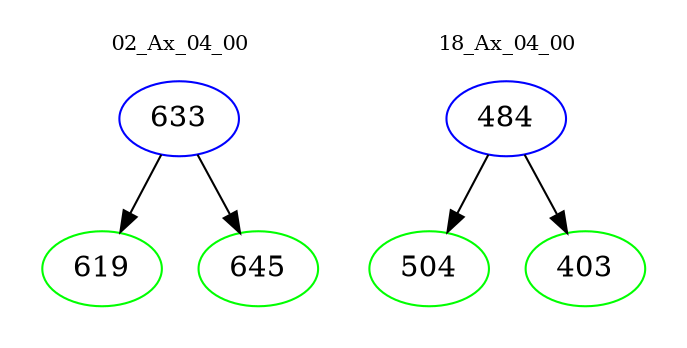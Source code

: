 digraph{
subgraph cluster_0 {
color = white
label = "02_Ax_04_00";
fontsize=10;
T0_633 [label="633", color="blue"]
T0_633 -> T0_619 [color="black"]
T0_619 [label="619", color="green"]
T0_633 -> T0_645 [color="black"]
T0_645 [label="645", color="green"]
}
subgraph cluster_1 {
color = white
label = "18_Ax_04_00";
fontsize=10;
T1_484 [label="484", color="blue"]
T1_484 -> T1_504 [color="black"]
T1_504 [label="504", color="green"]
T1_484 -> T1_403 [color="black"]
T1_403 [label="403", color="green"]
}
}
